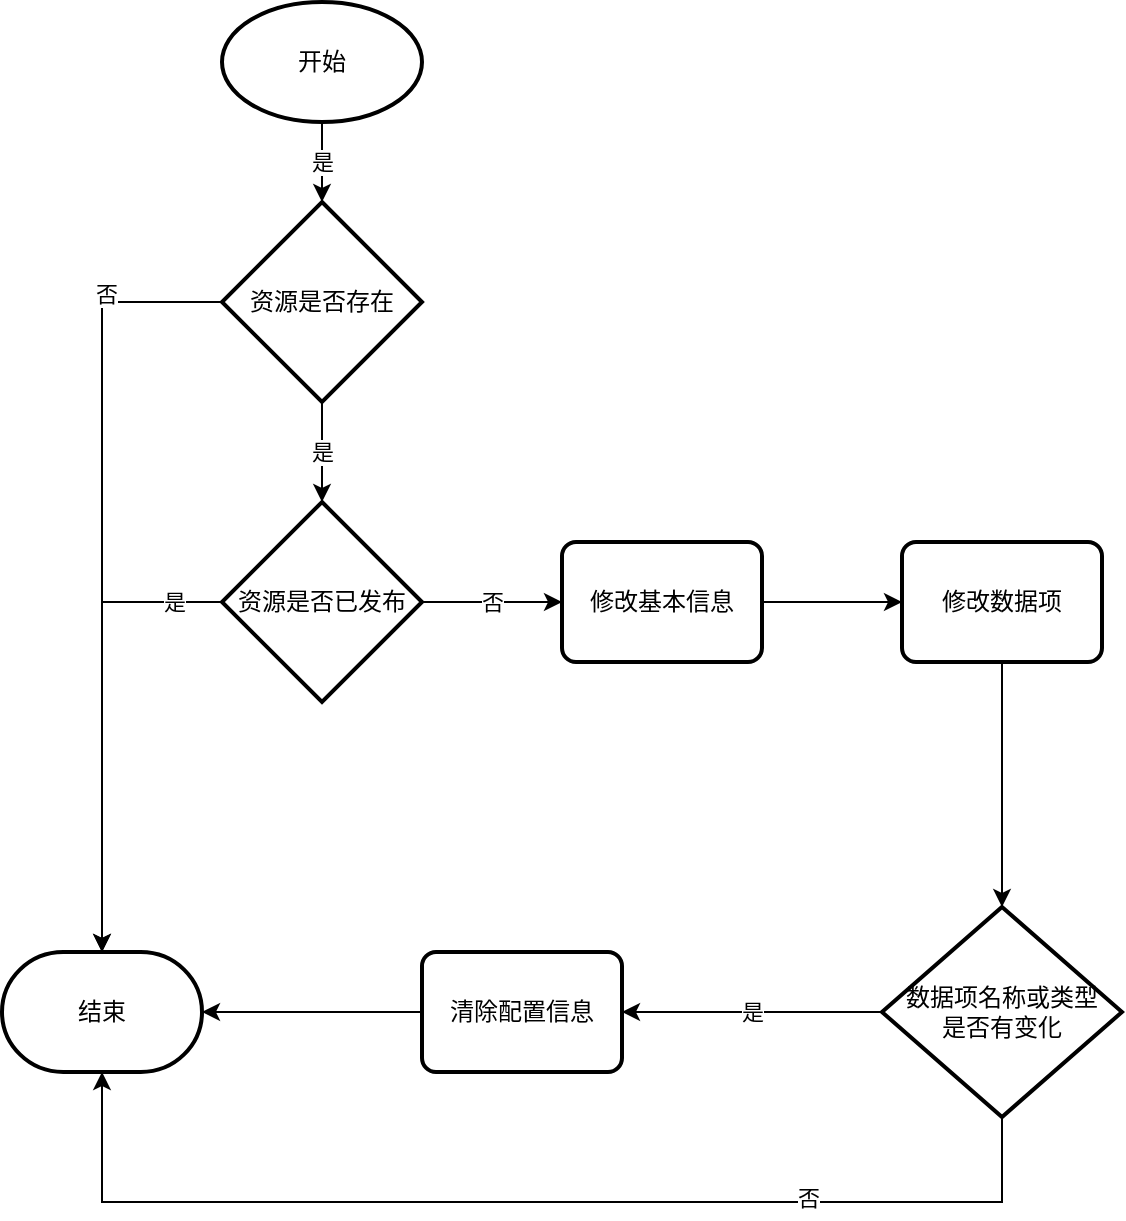 <mxfile version="20.8.5" type="github">
  <diagram id="BB2_F7xvF7uYoeoFHyv-" name="第 1 页">
    <mxGraphModel dx="1354" dy="635" grid="1" gridSize="10" guides="1" tooltips="1" connect="1" arrows="1" fold="1" page="1" pageScale="1" pageWidth="827" pageHeight="1169" math="0" shadow="0">
      <root>
        <mxCell id="0" />
        <mxCell id="1" parent="0" />
        <mxCell id="_upCFC_YQHmsEyRUXWOu-2" style="edgeStyle=orthogonalEdgeStyle;rounded=0;orthogonalLoop=1;jettySize=auto;html=1;" edge="1" parent="1" source="_upCFC_YQHmsEyRUXWOu-7" target="_upCFC_YQHmsEyRUXWOu-8">
          <mxGeometry relative="1" as="geometry" />
        </mxCell>
        <mxCell id="_upCFC_YQHmsEyRUXWOu-3" value="否" style="edgeLabel;html=1;align=center;verticalAlign=middle;resizable=0;points=[];" vertex="1" connectable="0" parent="_upCFC_YQHmsEyRUXWOu-2">
          <mxGeometry x="-0.699" y="-4" relative="1" as="geometry">
            <mxPoint as="offset" />
          </mxGeometry>
        </mxCell>
        <mxCell id="_upCFC_YQHmsEyRUXWOu-4" value="是" style="edgeStyle=orthogonalEdgeStyle;rounded=0;orthogonalLoop=1;jettySize=auto;html=1;" edge="1" parent="1" source="_upCFC_YQHmsEyRUXWOu-5" target="_upCFC_YQHmsEyRUXWOu-7">
          <mxGeometry relative="1" as="geometry" />
        </mxCell>
        <mxCell id="_upCFC_YQHmsEyRUXWOu-5" value="开始" style="strokeWidth=2;html=1;shape=mxgraph.flowchart.start_1;whiteSpace=wrap;" vertex="1" parent="1">
          <mxGeometry x="170" y="50" width="100" height="60" as="geometry" />
        </mxCell>
        <mxCell id="_upCFC_YQHmsEyRUXWOu-6" value="是" style="edgeStyle=orthogonalEdgeStyle;rounded=0;orthogonalLoop=1;jettySize=auto;html=1;" edge="1" parent="1" source="_upCFC_YQHmsEyRUXWOu-7" target="_upCFC_YQHmsEyRUXWOu-12">
          <mxGeometry relative="1" as="geometry" />
        </mxCell>
        <mxCell id="_upCFC_YQHmsEyRUXWOu-7" value="资源是否存在" style="strokeWidth=2;html=1;shape=mxgraph.flowchart.decision;whiteSpace=wrap;" vertex="1" parent="1">
          <mxGeometry x="170" y="150" width="100" height="100" as="geometry" />
        </mxCell>
        <mxCell id="_upCFC_YQHmsEyRUXWOu-8" value="结束" style="strokeWidth=2;html=1;shape=mxgraph.flowchart.terminator;whiteSpace=wrap;" vertex="1" parent="1">
          <mxGeometry x="60" y="525" width="100" height="60" as="geometry" />
        </mxCell>
        <mxCell id="_upCFC_YQHmsEyRUXWOu-9" style="edgeStyle=orthogonalEdgeStyle;rounded=0;orthogonalLoop=1;jettySize=auto;html=1;entryX=0.5;entryY=0;entryDx=0;entryDy=0;entryPerimeter=0;" edge="1" parent="1" source="_upCFC_YQHmsEyRUXWOu-12" target="_upCFC_YQHmsEyRUXWOu-8">
          <mxGeometry relative="1" as="geometry" />
        </mxCell>
        <mxCell id="_upCFC_YQHmsEyRUXWOu-10" value="是" style="edgeLabel;html=1;align=center;verticalAlign=middle;resizable=0;points=[];" vertex="1" connectable="0" parent="_upCFC_YQHmsEyRUXWOu-9">
          <mxGeometry x="-0.794" relative="1" as="geometry">
            <mxPoint as="offset" />
          </mxGeometry>
        </mxCell>
        <mxCell id="_upCFC_YQHmsEyRUXWOu-11" value="否" style="edgeStyle=orthogonalEdgeStyle;rounded=0;orthogonalLoop=1;jettySize=auto;html=1;" edge="1" parent="1" source="_upCFC_YQHmsEyRUXWOu-12" target="_upCFC_YQHmsEyRUXWOu-14">
          <mxGeometry relative="1" as="geometry" />
        </mxCell>
        <mxCell id="_upCFC_YQHmsEyRUXWOu-12" value="资源是否已发布" style="strokeWidth=2;html=1;shape=mxgraph.flowchart.decision;whiteSpace=wrap;" vertex="1" parent="1">
          <mxGeometry x="170" y="300" width="100" height="100" as="geometry" />
        </mxCell>
        <mxCell id="_upCFC_YQHmsEyRUXWOu-35" value="" style="edgeStyle=orthogonalEdgeStyle;rounded=0;orthogonalLoop=1;jettySize=auto;html=1;" edge="1" parent="1" source="_upCFC_YQHmsEyRUXWOu-14" target="_upCFC_YQHmsEyRUXWOu-28">
          <mxGeometry relative="1" as="geometry" />
        </mxCell>
        <mxCell id="_upCFC_YQHmsEyRUXWOu-14" value="修改基本信息" style="rounded=1;whiteSpace=wrap;html=1;absoluteArcSize=1;arcSize=14;strokeWidth=2;" vertex="1" parent="1">
          <mxGeometry x="340" y="320" width="100" height="60" as="geometry" />
        </mxCell>
        <mxCell id="_upCFC_YQHmsEyRUXWOu-30" value="" style="edgeStyle=orthogonalEdgeStyle;rounded=0;orthogonalLoop=1;jettySize=auto;html=1;" edge="1" parent="1" source="_upCFC_YQHmsEyRUXWOu-28" target="_upCFC_YQHmsEyRUXWOu-29">
          <mxGeometry relative="1" as="geometry" />
        </mxCell>
        <mxCell id="_upCFC_YQHmsEyRUXWOu-28" value="修改数据项" style="rounded=1;whiteSpace=wrap;html=1;absoluteArcSize=1;arcSize=14;strokeWidth=2;" vertex="1" parent="1">
          <mxGeometry x="510" y="320" width="100" height="60" as="geometry" />
        </mxCell>
        <mxCell id="_upCFC_YQHmsEyRUXWOu-32" value="是" style="edgeStyle=orthogonalEdgeStyle;rounded=0;orthogonalLoop=1;jettySize=auto;html=1;" edge="1" parent="1" source="_upCFC_YQHmsEyRUXWOu-29" target="_upCFC_YQHmsEyRUXWOu-31">
          <mxGeometry relative="1" as="geometry" />
        </mxCell>
        <mxCell id="_upCFC_YQHmsEyRUXWOu-36" style="edgeStyle=orthogonalEdgeStyle;rounded=0;orthogonalLoop=1;jettySize=auto;html=1;entryX=0.5;entryY=1;entryDx=0;entryDy=0;entryPerimeter=0;" edge="1" parent="1" source="_upCFC_YQHmsEyRUXWOu-29" target="_upCFC_YQHmsEyRUXWOu-8">
          <mxGeometry relative="1" as="geometry">
            <Array as="points">
              <mxPoint x="560" y="650" />
              <mxPoint x="110" y="650" />
            </Array>
          </mxGeometry>
        </mxCell>
        <mxCell id="_upCFC_YQHmsEyRUXWOu-37" value="否" style="edgeLabel;html=1;align=center;verticalAlign=middle;resizable=0;points=[];" vertex="1" connectable="0" parent="_upCFC_YQHmsEyRUXWOu-36">
          <mxGeometry x="-0.498" y="-2" relative="1" as="geometry">
            <mxPoint as="offset" />
          </mxGeometry>
        </mxCell>
        <mxCell id="_upCFC_YQHmsEyRUXWOu-29" value="数据项名称或类型&lt;br&gt;是否有变化" style="strokeWidth=2;html=1;shape=mxgraph.flowchart.decision;whiteSpace=wrap;" vertex="1" parent="1">
          <mxGeometry x="500" y="502.5" width="120" height="105" as="geometry" />
        </mxCell>
        <mxCell id="_upCFC_YQHmsEyRUXWOu-33" style="edgeStyle=orthogonalEdgeStyle;rounded=0;orthogonalLoop=1;jettySize=auto;html=1;entryX=1;entryY=0.5;entryDx=0;entryDy=0;entryPerimeter=0;" edge="1" parent="1" source="_upCFC_YQHmsEyRUXWOu-31" target="_upCFC_YQHmsEyRUXWOu-8">
          <mxGeometry relative="1" as="geometry" />
        </mxCell>
        <mxCell id="_upCFC_YQHmsEyRUXWOu-31" value="清除配置信息" style="rounded=1;whiteSpace=wrap;html=1;absoluteArcSize=1;arcSize=14;strokeWidth=2;" vertex="1" parent="1">
          <mxGeometry x="270" y="525" width="100" height="60" as="geometry" />
        </mxCell>
      </root>
    </mxGraphModel>
  </diagram>
</mxfile>
